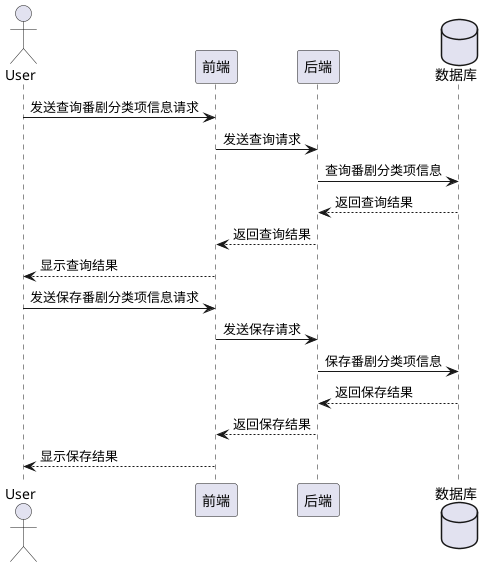 @startuml

actor User
participant 前端 as Frontend
participant 后端 as Backend
database 数据库 as Database

User -> Frontend: 发送查询番剧分类项信息请求
Frontend -> Backend: 发送查询请求
Backend -> Database: 查询番剧分类项信息
Database --> Backend: 返回查询结果
Backend --> Frontend: 返回查询结果
Frontend --> User: 显示查询结果

User -> Frontend: 发送保存番剧分类项信息请求
Frontend -> Backend: 发送保存请求
Backend -> Database: 保存番剧分类项信息
Database --> Backend: 返回保存结果
Backend --> Frontend: 返回保存结果
Frontend --> User: 显示保存结果

@enduml